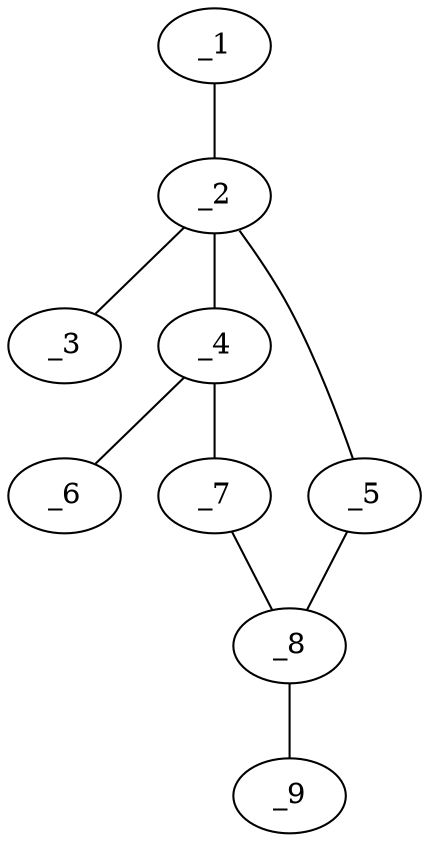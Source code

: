graph molid30152 {
	_1	 [charge=0,
		chem=1,
		symbol="C  ",
		x="3.1723",
		y="1.5784"];
	_2	 [charge=0,
		chem=1,
		symbol="C  ",
		x="3.7601",
		y="0.7694"];
	_1 -- _2	 [valence=1];
	_3	 [charge=0,
		chem=1,
		symbol="C  ",
		x="4.3479",
		y="1.5784"];
	_2 -- _3	 [valence=1];
	_4	 [charge=0,
		chem=1,
		symbol="C  ",
		x="2.9511",
		y="0.1816"];
	_2 -- _4	 [valence=1];
	_5	 [charge=0,
		chem=2,
		symbol="O  ",
		x="4.5691",
		y="0.1816"];
	_2 -- _5	 [valence=1];
	_6	 [charge=0,
		chem=2,
		symbol="O  ",
		x=2,
		y="0.4907"];
	_4 -- _6	 [valence=2];
	_7	 [charge=0,
		chem=4,
		symbol="N  ",
		x="3.2601",
		y="-0.7694"];
	_4 -- _7	 [valence=1];
	_8	 [charge=0,
		chem=1,
		symbol="C  ",
		x="4.2601",
		y="-0.7694"];
	_5 -- _8	 [valence=1];
	_7 -- _8	 [valence=1];
	_9	 [charge=0,
		chem=2,
		symbol="O  ",
		x="4.8479",
		y="-1.5784"];
	_8 -- _9	 [valence=2];
}
